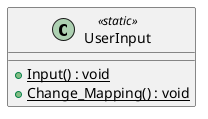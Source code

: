 @startuml
class UserInput <<static>> {
    + {static} Input() : void
    + {static} Change_Mapping() : void
}
@enduml

